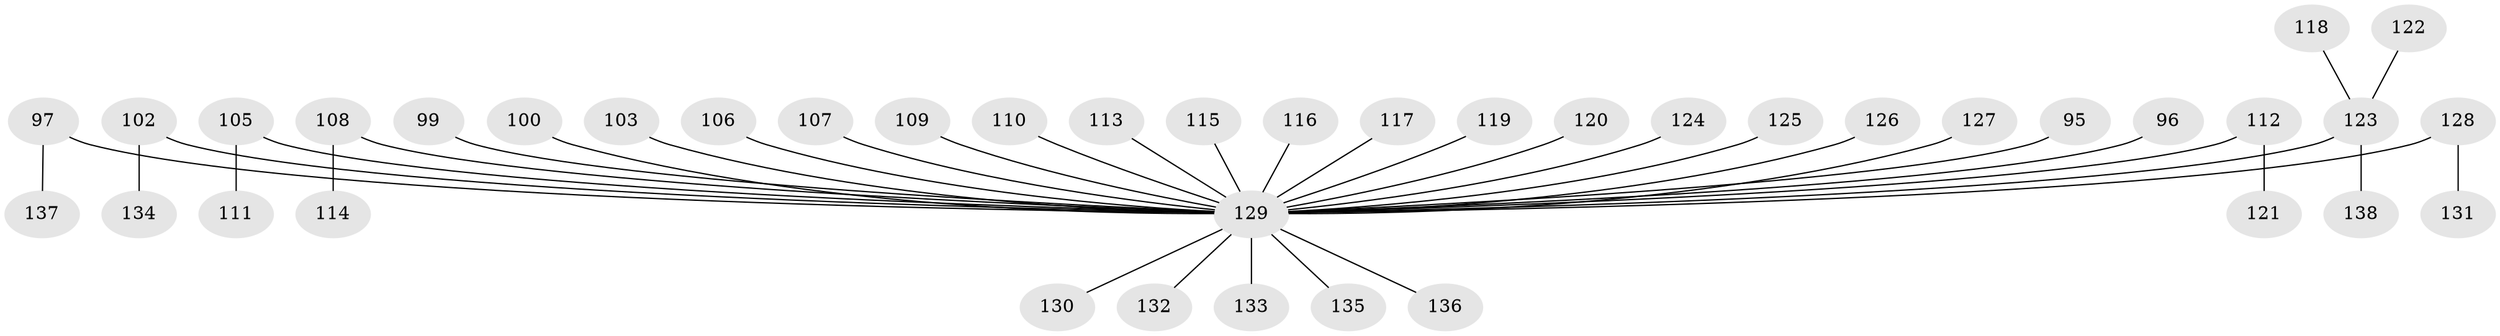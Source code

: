 // original degree distribution, {3: 0.15942028985507245, 8: 0.014492753623188406, 1: 0.5144927536231884, 4: 0.043478260869565216, 5: 0.043478260869565216, 2: 0.21739130434782608, 7: 0.007246376811594203}
// Generated by graph-tools (version 1.1) at 2025/57/03/04/25 21:57:01]
// undirected, 41 vertices, 40 edges
graph export_dot {
graph [start="1"]
  node [color=gray90,style=filled];
  95;
  96;
  97 [super="+61+68"];
  99;
  100;
  102;
  103;
  105;
  106;
  107;
  108 [super="+55"];
  109;
  110;
  111;
  112 [super="+41"];
  113;
  114;
  115;
  116;
  117;
  118;
  119;
  120 [super="+23"];
  121;
  122;
  123 [super="+90+104+81+92"];
  124;
  125;
  126;
  127;
  128;
  129 [super="+36+70+33+52+27+54+59+77+46+50+87+58+94+57+60+62+72+63+73+98+74+75+78+79+80+82+83+85+86+89+101+91+93"];
  130;
  131;
  132;
  133;
  134;
  135 [super="+88"];
  136;
  137;
  138 [super="+69"];
  95 -- 129;
  96 -- 129;
  97 -- 137;
  97 -- 129;
  99 -- 129;
  100 -- 129;
  102 -- 134;
  102 -- 129;
  103 -- 129;
  105 -- 111;
  105 -- 129;
  106 -- 129;
  107 -- 129;
  108 -- 114;
  108 -- 129;
  109 -- 129;
  110 -- 129;
  112 -- 121;
  112 -- 129;
  113 -- 129;
  115 -- 129;
  116 -- 129;
  117 -- 129;
  118 -- 123;
  119 -- 129;
  120 -- 129;
  122 -- 123;
  123 -- 129;
  123 -- 138;
  124 -- 129;
  125 -- 129;
  126 -- 129;
  127 -- 129;
  128 -- 131;
  128 -- 129;
  129 -- 133;
  129 -- 132;
  129 -- 130;
  129 -- 136;
  129 -- 135;
}
